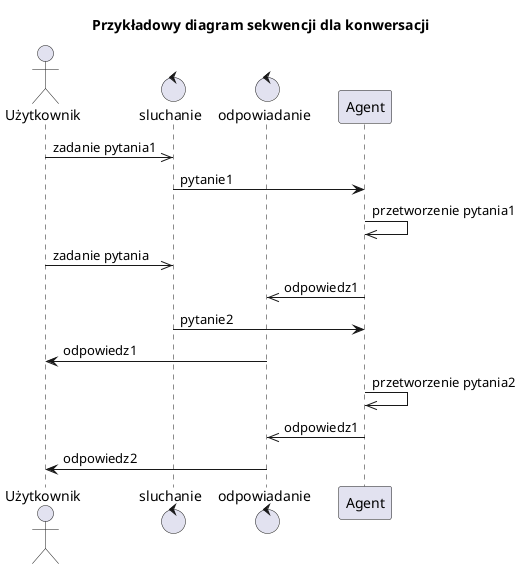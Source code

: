 @startuml
title Przykładowy diagram sekwencji dla konwersacji
Actor Użytkownik
control sluchanie
control odpowiadanie
Użytkownik ->> sluchanie : zadanie pytania1
sluchanie -> Agent : pytanie1
Agent ->> Agent : przetworzenie pytania1
Użytkownik ->> sluchanie : zadanie pytania
Agent ->> odpowiadanie : odpowiedz1
sluchanie -> Agent : pytanie2
odpowiadanie -> Użytkownik : odpowiedz1
Agent ->> Agent : przetworzenie pytania2
Agent ->> odpowiadanie : odpowiedz1
odpowiadanie -> Użytkownik : odpowiedz2


@enduml